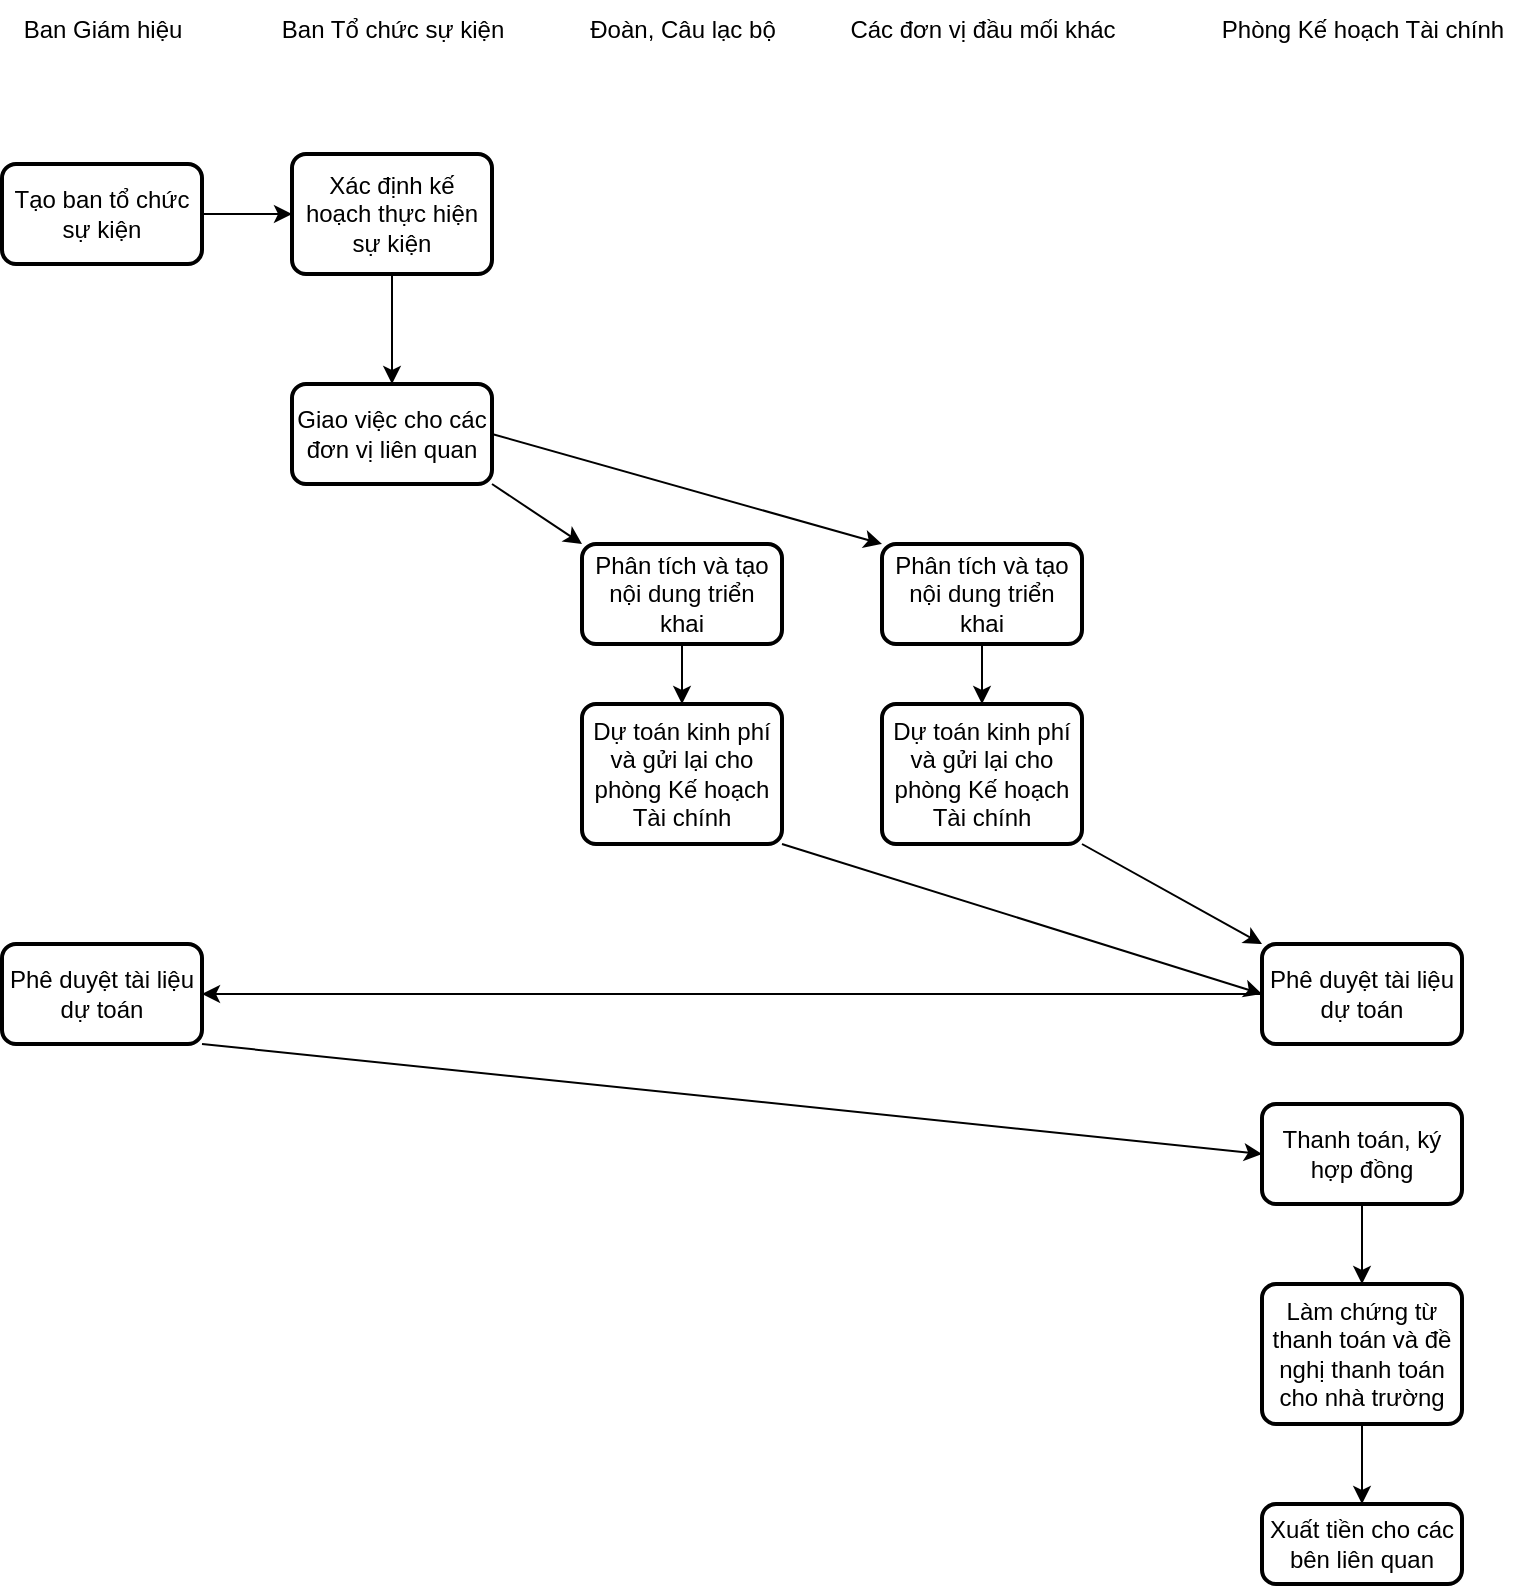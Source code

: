 <mxfile version="24.2.0" type="github">
  <diagram name="Page-1" id="5VOekYa0wZCWH28fAlYT">
    <mxGraphModel dx="794" dy="446" grid="1" gridSize="10" guides="1" tooltips="1" connect="1" arrows="1" fold="1" page="1" pageScale="1" pageWidth="850" pageHeight="1100" math="0" shadow="0">
      <root>
        <mxCell id="0" />
        <mxCell id="1" parent="0" />
        <mxCell id="BLSg57F7Pyb8LWdIM2OY-1" value="Tạo ban tổ chức sự kiện" style="rounded=1;whiteSpace=wrap;html=1;absoluteArcSize=1;arcSize=14;strokeWidth=2;" vertex="1" parent="1">
          <mxGeometry x="70" y="370" width="100" height="50" as="geometry" />
        </mxCell>
        <mxCell id="BLSg57F7Pyb8LWdIM2OY-2" value="Ban Giám hiệu" style="text;html=1;align=center;verticalAlign=middle;resizable=0;points=[];autosize=1;strokeColor=none;fillColor=none;" vertex="1" parent="1">
          <mxGeometry x="70" y="288" width="100" height="30" as="geometry" />
        </mxCell>
        <mxCell id="BLSg57F7Pyb8LWdIM2OY-3" value="Giao việc cho các đơn vị liên quan" style="rounded=1;whiteSpace=wrap;html=1;absoluteArcSize=1;arcSize=14;strokeWidth=2;" vertex="1" parent="1">
          <mxGeometry x="215" y="480" width="100" height="50" as="geometry" />
        </mxCell>
        <mxCell id="BLSg57F7Pyb8LWdIM2OY-4" value="Xác định kế hoạch thực hiện sự kiện" style="rounded=1;whiteSpace=wrap;html=1;absoluteArcSize=1;arcSize=14;strokeWidth=2;" vertex="1" parent="1">
          <mxGeometry x="215" y="365" width="100" height="60" as="geometry" />
        </mxCell>
        <mxCell id="BLSg57F7Pyb8LWdIM2OY-5" value="" style="endArrow=classic;html=1;rounded=0;exitX=1;exitY=0.5;exitDx=0;exitDy=0;entryX=0;entryY=0.5;entryDx=0;entryDy=0;" edge="1" parent="1" source="BLSg57F7Pyb8LWdIM2OY-1" target="BLSg57F7Pyb8LWdIM2OY-4">
          <mxGeometry width="50" height="50" relative="1" as="geometry">
            <mxPoint x="380" y="460" as="sourcePoint" />
            <mxPoint x="430" y="410" as="targetPoint" />
          </mxGeometry>
        </mxCell>
        <mxCell id="BLSg57F7Pyb8LWdIM2OY-6" value="" style="endArrow=classic;html=1;rounded=0;exitX=0.5;exitY=1;exitDx=0;exitDy=0;entryX=0.5;entryY=0;entryDx=0;entryDy=0;" edge="1" parent="1" source="BLSg57F7Pyb8LWdIM2OY-4" target="BLSg57F7Pyb8LWdIM2OY-3">
          <mxGeometry width="50" height="50" relative="1" as="geometry">
            <mxPoint x="380" y="460" as="sourcePoint" />
            <mxPoint x="430" y="410" as="targetPoint" />
          </mxGeometry>
        </mxCell>
        <mxCell id="BLSg57F7Pyb8LWdIM2OY-7" value="Ban Tổ chức sự kiện" style="text;html=1;align=center;verticalAlign=middle;resizable=0;points=[];autosize=1;strokeColor=none;fillColor=none;" vertex="1" parent="1">
          <mxGeometry x="200" y="288" width="130" height="30" as="geometry" />
        </mxCell>
        <mxCell id="BLSg57F7Pyb8LWdIM2OY-8" value="Phân tích và tạo nội dung triển khai" style="rounded=1;whiteSpace=wrap;html=1;absoluteArcSize=1;arcSize=14;strokeWidth=2;" vertex="1" parent="1">
          <mxGeometry x="360" y="560" width="100" height="50" as="geometry" />
        </mxCell>
        <mxCell id="BLSg57F7Pyb8LWdIM2OY-9" value="Phân tích và tạo nội dung triển khai" style="rounded=1;whiteSpace=wrap;html=1;absoluteArcSize=1;arcSize=14;strokeWidth=2;" vertex="1" parent="1">
          <mxGeometry x="510" y="560" width="100" height="50" as="geometry" />
        </mxCell>
        <mxCell id="BLSg57F7Pyb8LWdIM2OY-10" value="" style="endArrow=classic;html=1;rounded=0;exitX=1;exitY=1;exitDx=0;exitDy=0;entryX=0;entryY=0;entryDx=0;entryDy=0;" edge="1" parent="1" source="BLSg57F7Pyb8LWdIM2OY-3" target="BLSg57F7Pyb8LWdIM2OY-8">
          <mxGeometry width="50" height="50" relative="1" as="geometry">
            <mxPoint x="440" y="560" as="sourcePoint" />
            <mxPoint x="490" y="510" as="targetPoint" />
          </mxGeometry>
        </mxCell>
        <mxCell id="BLSg57F7Pyb8LWdIM2OY-11" value="" style="endArrow=classic;html=1;rounded=0;exitX=1;exitY=0.5;exitDx=0;exitDy=0;entryX=0;entryY=0;entryDx=0;entryDy=0;" edge="1" parent="1" source="BLSg57F7Pyb8LWdIM2OY-3" target="BLSg57F7Pyb8LWdIM2OY-9">
          <mxGeometry width="50" height="50" relative="1" as="geometry">
            <mxPoint x="440" y="560" as="sourcePoint" />
            <mxPoint x="490" y="510" as="targetPoint" />
          </mxGeometry>
        </mxCell>
        <mxCell id="BLSg57F7Pyb8LWdIM2OY-12" value="Đoàn, Câu lạc bộ" style="text;html=1;align=center;verticalAlign=middle;resizable=0;points=[];autosize=1;strokeColor=none;fillColor=none;" vertex="1" parent="1">
          <mxGeometry x="350" y="288" width="120" height="30" as="geometry" />
        </mxCell>
        <mxCell id="BLSg57F7Pyb8LWdIM2OY-13" value="Các đơn vị đầu mối khác" style="text;html=1;align=center;verticalAlign=middle;resizable=0;points=[];autosize=1;strokeColor=none;fillColor=none;" vertex="1" parent="1">
          <mxGeometry x="480" y="288" width="160" height="30" as="geometry" />
        </mxCell>
        <mxCell id="BLSg57F7Pyb8LWdIM2OY-14" value="Dự toán kinh phí và gửi lại cho phòng Kế hoạch Tài chính" style="rounded=1;whiteSpace=wrap;html=1;absoluteArcSize=1;arcSize=14;strokeWidth=2;" vertex="1" parent="1">
          <mxGeometry x="360" y="640" width="100" height="70" as="geometry" />
        </mxCell>
        <mxCell id="BLSg57F7Pyb8LWdIM2OY-15" value="Dự toán kinh phí và gửi lại cho phòng Kế hoạch Tài chính" style="rounded=1;whiteSpace=wrap;html=1;absoluteArcSize=1;arcSize=14;strokeWidth=2;" vertex="1" parent="1">
          <mxGeometry x="510" y="640" width="100" height="70" as="geometry" />
        </mxCell>
        <mxCell id="BLSg57F7Pyb8LWdIM2OY-16" value="" style="endArrow=classic;html=1;rounded=0;exitX=0.5;exitY=1;exitDx=0;exitDy=0;entryX=0.5;entryY=0;entryDx=0;entryDy=0;" edge="1" parent="1" source="BLSg57F7Pyb8LWdIM2OY-8" target="BLSg57F7Pyb8LWdIM2OY-14">
          <mxGeometry width="50" height="50" relative="1" as="geometry">
            <mxPoint x="230" y="600" as="sourcePoint" />
            <mxPoint x="340" y="720" as="targetPoint" />
            <Array as="points" />
          </mxGeometry>
        </mxCell>
        <mxCell id="BLSg57F7Pyb8LWdIM2OY-17" value="" style="endArrow=classic;html=1;rounded=0;entryX=0.5;entryY=0;entryDx=0;entryDy=0;exitX=0.5;exitY=1;exitDx=0;exitDy=0;" edge="1" parent="1" source="BLSg57F7Pyb8LWdIM2OY-9" target="BLSg57F7Pyb8LWdIM2OY-15">
          <mxGeometry width="50" height="50" relative="1" as="geometry">
            <mxPoint x="440" y="660" as="sourcePoint" />
            <mxPoint x="490" y="610" as="targetPoint" />
          </mxGeometry>
        </mxCell>
        <mxCell id="BLSg57F7Pyb8LWdIM2OY-18" value="Phê duyệt tài liệu dự toán" style="rounded=1;whiteSpace=wrap;html=1;absoluteArcSize=1;arcSize=14;strokeWidth=2;" vertex="1" parent="1">
          <mxGeometry x="700" y="760" width="100" height="50" as="geometry" />
        </mxCell>
        <mxCell id="BLSg57F7Pyb8LWdIM2OY-19" value="" style="endArrow=classic;html=1;rounded=0;exitX=1;exitY=1;exitDx=0;exitDy=0;entryX=0;entryY=0.5;entryDx=0;entryDy=0;" edge="1" parent="1" source="BLSg57F7Pyb8LWdIM2OY-14" target="BLSg57F7Pyb8LWdIM2OY-18">
          <mxGeometry width="50" height="50" relative="1" as="geometry">
            <mxPoint x="560" y="770" as="sourcePoint" />
            <mxPoint x="610" y="720" as="targetPoint" />
          </mxGeometry>
        </mxCell>
        <mxCell id="BLSg57F7Pyb8LWdIM2OY-20" value="" style="endArrow=classic;html=1;rounded=0;exitX=1;exitY=1;exitDx=0;exitDy=0;entryX=0;entryY=0;entryDx=0;entryDy=0;" edge="1" parent="1" source="BLSg57F7Pyb8LWdIM2OY-15" target="BLSg57F7Pyb8LWdIM2OY-18">
          <mxGeometry width="50" height="50" relative="1" as="geometry">
            <mxPoint x="560" y="770" as="sourcePoint" />
            <mxPoint x="610" y="720" as="targetPoint" />
          </mxGeometry>
        </mxCell>
        <mxCell id="BLSg57F7Pyb8LWdIM2OY-21" value="Phê duyệt tài liệu dự toán" style="rounded=1;whiteSpace=wrap;html=1;absoluteArcSize=1;arcSize=14;strokeWidth=2;" vertex="1" parent="1">
          <mxGeometry x="70" y="760" width="100" height="50" as="geometry" />
        </mxCell>
        <mxCell id="BLSg57F7Pyb8LWdIM2OY-22" value="" style="endArrow=classic;html=1;rounded=0;exitX=0;exitY=0.5;exitDx=0;exitDy=0;entryX=1;entryY=0.5;entryDx=0;entryDy=0;" edge="1" parent="1" source="BLSg57F7Pyb8LWdIM2OY-18" target="BLSg57F7Pyb8LWdIM2OY-21">
          <mxGeometry width="50" height="50" relative="1" as="geometry">
            <mxPoint x="440" y="870" as="sourcePoint" />
            <mxPoint x="490" y="820" as="targetPoint" />
          </mxGeometry>
        </mxCell>
        <mxCell id="BLSg57F7Pyb8LWdIM2OY-23" value="Thanh toán, ký hợp đồng" style="rounded=1;whiteSpace=wrap;html=1;absoluteArcSize=1;arcSize=14;strokeWidth=2;" vertex="1" parent="1">
          <mxGeometry x="700" y="840" width="100" height="50" as="geometry" />
        </mxCell>
        <mxCell id="BLSg57F7Pyb8LWdIM2OY-24" value="" style="endArrow=classic;html=1;rounded=0;exitX=1;exitY=1;exitDx=0;exitDy=0;entryX=0;entryY=0.5;entryDx=0;entryDy=0;" edge="1" parent="1" source="BLSg57F7Pyb8LWdIM2OY-21" target="BLSg57F7Pyb8LWdIM2OY-23">
          <mxGeometry width="50" height="50" relative="1" as="geometry">
            <mxPoint x="440" y="670" as="sourcePoint" />
            <mxPoint x="490" y="620" as="targetPoint" />
          </mxGeometry>
        </mxCell>
        <mxCell id="BLSg57F7Pyb8LWdIM2OY-25" value="Phòng Kế hoạch Tài chính" style="text;html=1;align=center;verticalAlign=middle;resizable=0;points=[];autosize=1;strokeColor=none;fillColor=none;" vertex="1" parent="1">
          <mxGeometry x="670" y="288" width="160" height="30" as="geometry" />
        </mxCell>
        <mxCell id="BLSg57F7Pyb8LWdIM2OY-26" value="Làm chứng từ thanh toán và đề nghị thanh toán cho nhà trường" style="rounded=1;whiteSpace=wrap;html=1;absoluteArcSize=1;arcSize=14;strokeWidth=2;" vertex="1" parent="1">
          <mxGeometry x="700" y="930" width="100" height="70" as="geometry" />
        </mxCell>
        <mxCell id="BLSg57F7Pyb8LWdIM2OY-27" value="" style="endArrow=classic;html=1;rounded=0;exitX=0.5;exitY=1;exitDx=0;exitDy=0;entryX=0.5;entryY=0;entryDx=0;entryDy=0;" edge="1" parent="1" source="BLSg57F7Pyb8LWdIM2OY-23" target="BLSg57F7Pyb8LWdIM2OY-26">
          <mxGeometry width="50" height="50" relative="1" as="geometry">
            <mxPoint x="410" y="870" as="sourcePoint" />
            <mxPoint x="460" y="820" as="targetPoint" />
          </mxGeometry>
        </mxCell>
        <mxCell id="BLSg57F7Pyb8LWdIM2OY-28" value="Xuất tiền cho các bên liên quan" style="rounded=1;whiteSpace=wrap;html=1;absoluteArcSize=1;arcSize=14;strokeWidth=2;" vertex="1" parent="1">
          <mxGeometry x="700" y="1040" width="100" height="40" as="geometry" />
        </mxCell>
        <mxCell id="BLSg57F7Pyb8LWdIM2OY-29" value="" style="endArrow=classic;html=1;rounded=0;exitX=0.5;exitY=1;exitDx=0;exitDy=0;entryX=0.5;entryY=0;entryDx=0;entryDy=0;" edge="1" parent="1" source="BLSg57F7Pyb8LWdIM2OY-26" target="BLSg57F7Pyb8LWdIM2OY-28">
          <mxGeometry width="50" height="50" relative="1" as="geometry">
            <mxPoint x="410" y="970" as="sourcePoint" />
            <mxPoint x="460" y="920" as="targetPoint" />
          </mxGeometry>
        </mxCell>
      </root>
    </mxGraphModel>
  </diagram>
</mxfile>
